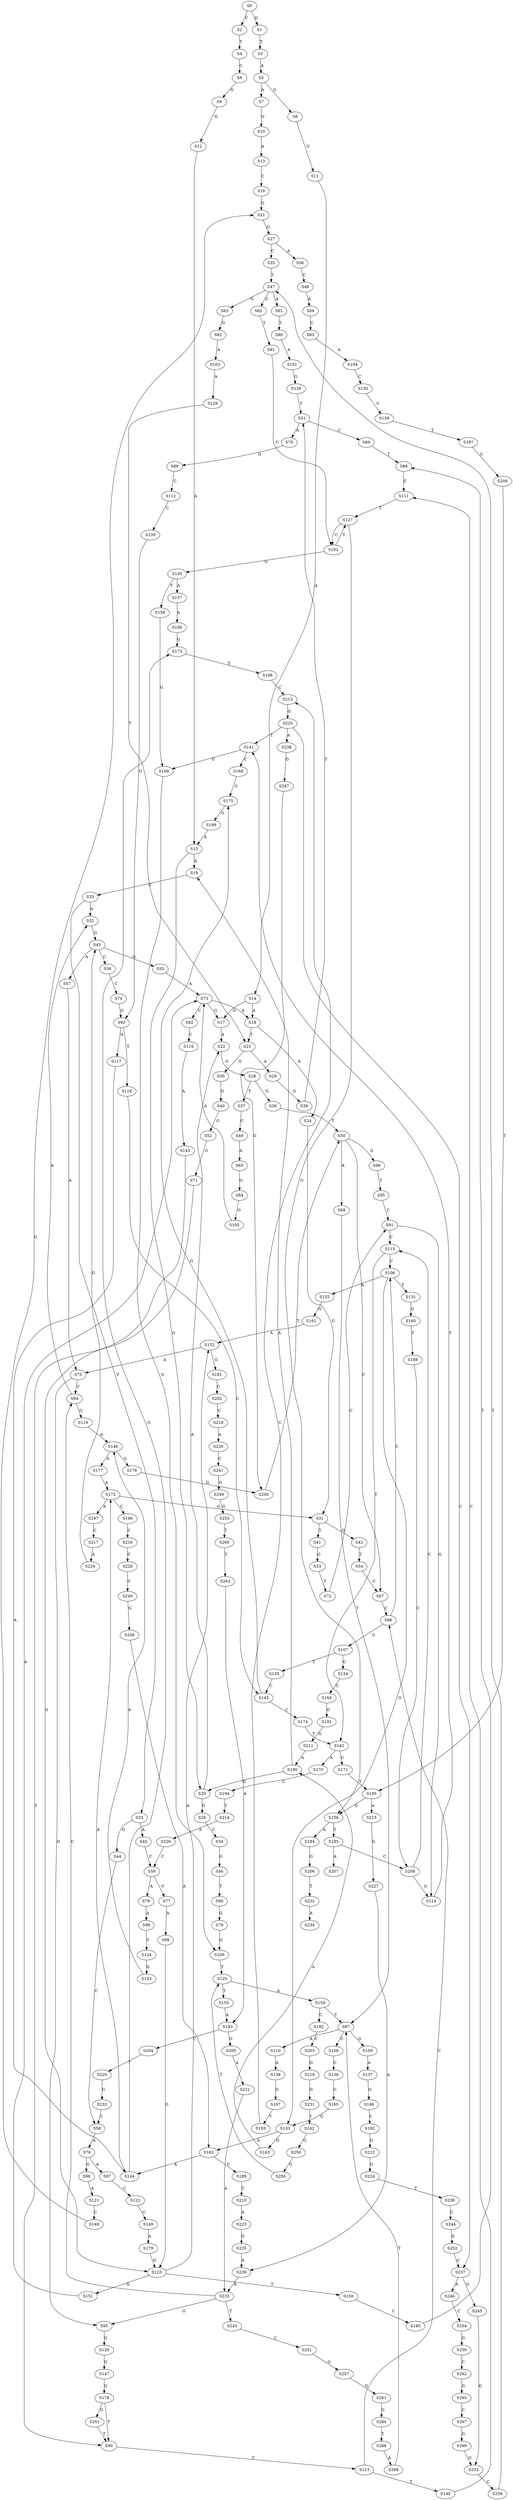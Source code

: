 strict digraph  {
	S0 -> S1 [ label = G ];
	S0 -> S2 [ label = C ];
	S1 -> S3 [ label = T ];
	S2 -> S4 [ label = T ];
	S3 -> S5 [ label = A ];
	S4 -> S6 [ label = C ];
	S5 -> S7 [ label = A ];
	S5 -> S8 [ label = G ];
	S6 -> S9 [ label = G ];
	S7 -> S10 [ label = G ];
	S8 -> S11 [ label = G ];
	S9 -> S12 [ label = G ];
	S10 -> S13 [ label = A ];
	S11 -> S14 [ label = A ];
	S12 -> S15 [ label = A ];
	S13 -> S16 [ label = C ];
	S14 -> S17 [ label = G ];
	S14 -> S18 [ label = A ];
	S15 -> S19 [ label = A ];
	S15 -> S20 [ label = G ];
	S16 -> S21 [ label = G ];
	S17 -> S22 [ label = A ];
	S18 -> S23 [ label = T ];
	S18 -> S24 [ label = A ];
	S19 -> S25 [ label = C ];
	S20 -> S22 [ label = A ];
	S20 -> S26 [ label = G ];
	S21 -> S27 [ label = G ];
	S22 -> S28 [ label = G ];
	S23 -> S29 [ label = A ];
	S23 -> S30 [ label = G ];
	S24 -> S31 [ label = G ];
	S25 -> S32 [ label = A ];
	S25 -> S33 [ label = T ];
	S26 -> S34 [ label = C ];
	S27 -> S35 [ label = C ];
	S27 -> S36 [ label = A ];
	S28 -> S37 [ label = T ];
	S28 -> S38 [ label = G ];
	S29 -> S39 [ label = G ];
	S30 -> S40 [ label = G ];
	S31 -> S41 [ label = T ];
	S31 -> S42 [ label = G ];
	S32 -> S43 [ label = G ];
	S33 -> S44 [ label = G ];
	S33 -> S45 [ label = A ];
	S34 -> S46 [ label = G ];
	S35 -> S47 [ label = T ];
	S36 -> S48 [ label = C ];
	S37 -> S49 [ label = C ];
	S38 -> S50 [ label = T ];
	S39 -> S51 [ label = T ];
	S40 -> S52 [ label = G ];
	S41 -> S53 [ label = G ];
	S42 -> S54 [ label = T ];
	S43 -> S55 [ label = G ];
	S43 -> S56 [ label = C ];
	S43 -> S57 [ label = A ];
	S44 -> S58 [ label = C ];
	S45 -> S59 [ label = C ];
	S46 -> S60 [ label = T ];
	S47 -> S61 [ label = A ];
	S47 -> S62 [ label = C ];
	S47 -> S63 [ label = G ];
	S48 -> S64 [ label = A ];
	S49 -> S65 [ label = A ];
	S50 -> S66 [ label = G ];
	S50 -> S67 [ label = C ];
	S50 -> S68 [ label = A ];
	S51 -> S69 [ label = C ];
	S51 -> S70 [ label = A ];
	S52 -> S71 [ label = G ];
	S53 -> S72 [ label = T ];
	S54 -> S67 [ label = C ];
	S55 -> S73 [ label = A ];
	S56 -> S74 [ label = C ];
	S57 -> S75 [ label = A ];
	S58 -> S76 [ label = A ];
	S59 -> S77 [ label = C ];
	S59 -> S78 [ label = A ];
	S60 -> S79 [ label = G ];
	S61 -> S80 [ label = T ];
	S62 -> S81 [ label = T ];
	S63 -> S82 [ label = G ];
	S64 -> S83 [ label = C ];
	S65 -> S84 [ label = G ];
	S66 -> S85 [ label = T ];
	S67 -> S86 [ label = C ];
	S68 -> S87 [ label = T ];
	S69 -> S88 [ label = T ];
	S70 -> S89 [ label = G ];
	S71 -> S90 [ label = T ];
	S72 -> S91 [ label = C ];
	S73 -> S18 [ label = A ];
	S73 -> S92 [ label = C ];
	S73 -> S17 [ label = G ];
	S74 -> S93 [ label = G ];
	S75 -> S94 [ label = C ];
	S75 -> S95 [ label = G ];
	S76 -> S96 [ label = G ];
	S76 -> S97 [ label = A ];
	S77 -> S98 [ label = A ];
	S78 -> S99 [ label = A ];
	S79 -> S100 [ label = G ];
	S80 -> S101 [ label = A ];
	S81 -> S102 [ label = C ];
	S82 -> S103 [ label = A ];
	S83 -> S104 [ label = A ];
	S84 -> S105 [ label = G ];
	S85 -> S91 [ label = C ];
	S86 -> S106 [ label = C ];
	S86 -> S107 [ label = G ];
	S87 -> S108 [ label = C ];
	S87 -> S109 [ label = G ];
	S87 -> S110 [ label = A ];
	S88 -> S111 [ label = C ];
	S89 -> S112 [ label = C ];
	S90 -> S113 [ label = C ];
	S91 -> S114 [ label = G ];
	S91 -> S115 [ label = C ];
	S92 -> S116 [ label = C ];
	S93 -> S117 [ label = A ];
	S93 -> S118 [ label = T ];
	S94 -> S119 [ label = G ];
	S94 -> S32 [ label = A ];
	S95 -> S120 [ label = G ];
	S96 -> S121 [ label = A ];
	S97 -> S122 [ label = C ];
	S98 -> S123 [ label = G ];
	S99 -> S124 [ label = C ];
	S100 -> S125 [ label = T ];
	S101 -> S126 [ label = G ];
	S102 -> S127 [ label = T ];
	S102 -> S128 [ label = G ];
	S103 -> S129 [ label = A ];
	S104 -> S130 [ label = C ];
	S105 -> S73 [ label = A ];
	S106 -> S131 [ label = T ];
	S106 -> S132 [ label = A ];
	S106 -> S133 [ label = G ];
	S107 -> S134 [ label = C ];
	S107 -> S135 [ label = T ];
	S108 -> S136 [ label = C ];
	S109 -> S137 [ label = A ];
	S110 -> S138 [ label = A ];
	S111 -> S127 [ label = T ];
	S112 -> S139 [ label = C ];
	S113 -> S86 [ label = C ];
	S113 -> S140 [ label = T ];
	S114 -> S141 [ label = T ];
	S115 -> S142 [ label = T ];
	S115 -> S106 [ label = C ];
	S116 -> S143 [ label = A ];
	S117 -> S144 [ label = A ];
	S118 -> S145 [ label = C ];
	S119 -> S146 [ label = A ];
	S120 -> S147 [ label = G ];
	S121 -> S148 [ label = C ];
	S122 -> S149 [ label = C ];
	S123 -> S150 [ label = T ];
	S123 -> S151 [ label = G ];
	S123 -> S152 [ label = A ];
	S124 -> S153 [ label = G ];
	S125 -> S154 [ label = A ];
	S125 -> S155 [ label = T ];
	S126 -> S51 [ label = T ];
	S127 -> S156 [ label = G ];
	S127 -> S102 [ label = C ];
	S128 -> S157 [ label = A ];
	S128 -> S158 [ label = T ];
	S129 -> S23 [ label = T ];
	S130 -> S159 [ label = C ];
	S131 -> S160 [ label = G ];
	S132 -> S161 [ label = G ];
	S133 -> S162 [ label = A ];
	S133 -> S163 [ label = G ];
	S134 -> S164 [ label = C ];
	S135 -> S145 [ label = C ];
	S136 -> S165 [ label = C ];
	S137 -> S166 [ label = G ];
	S138 -> S167 [ label = G ];
	S139 -> S93 [ label = G ];
	S140 -> S111 [ label = C ];
	S141 -> S168 [ label = C ];
	S141 -> S169 [ label = G ];
	S142 -> S170 [ label = A ];
	S142 -> S171 [ label = C ];
	S143 -> S123 [ label = G ];
	S144 -> S172 [ label = A ];
	S144 -> S173 [ label = G ];
	S145 -> S174 [ label = C ];
	S145 -> S175 [ label = G ];
	S146 -> S176 [ label = G ];
	S146 -> S177 [ label = A ];
	S147 -> S178 [ label = G ];
	S148 -> S21 [ label = G ];
	S149 -> S179 [ label = A ];
	S150 -> S180 [ label = C ];
	S151 -> S73 [ label = A ];
	S152 -> S181 [ label = G ];
	S152 -> S75 [ label = A ];
	S153 -> S146 [ label = A ];
	S154 -> S87 [ label = T ];
	S154 -> S182 [ label = C ];
	S155 -> S183 [ label = A ];
	S156 -> S184 [ label = A ];
	S156 -> S185 [ label = T ];
	S157 -> S186 [ label = A ];
	S158 -> S169 [ label = G ];
	S159 -> S187 [ label = T ];
	S160 -> S188 [ label = T ];
	S161 -> S152 [ label = A ];
	S162 -> S144 [ label = A ];
	S162 -> S189 [ label = C ];
	S163 -> S190 [ label = A ];
	S164 -> S191 [ label = G ];
	S165 -> S133 [ label = G ];
	S166 -> S192 [ label = C ];
	S167 -> S193 [ label = T ];
	S168 -> S175 [ label = G ];
	S169 -> S100 [ label = G ];
	S170 -> S194 [ label = C ];
	S171 -> S195 [ label = T ];
	S172 -> S31 [ label = G ];
	S172 -> S196 [ label = C ];
	S172 -> S197 [ label = A ];
	S173 -> S198 [ label = T ];
	S174 -> S142 [ label = T ];
	S175 -> S199 [ label = G ];
	S176 -> S200 [ label = G ];
	S177 -> S172 [ label = A ];
	S178 -> S90 [ label = T ];
	S178 -> S201 [ label = G ];
	S179 -> S123 [ label = G ];
	S180 -> S88 [ label = T ];
	S181 -> S202 [ label = C ];
	S182 -> S203 [ label = C ];
	S183 -> S204 [ label = C ];
	S183 -> S205 [ label = G ];
	S184 -> S206 [ label = G ];
	S185 -> S207 [ label = A ];
	S185 -> S208 [ label = C ];
	S186 -> S173 [ label = G ];
	S187 -> S209 [ label = C ];
	S188 -> S208 [ label = C ];
	S189 -> S210 [ label = T ];
	S190 -> S19 [ label = A ];
	S190 -> S20 [ label = G ];
	S191 -> S211 [ label = G ];
	S192 -> S212 [ label = G ];
	S193 -> S213 [ label = C ];
	S194 -> S214 [ label = T ];
	S195 -> S215 [ label = A ];
	S195 -> S156 [ label = G ];
	S196 -> S216 [ label = C ];
	S197 -> S217 [ label = C ];
	S198 -> S213 [ label = C ];
	S199 -> S15 [ label = A ];
	S200 -> S50 [ label = T ];
	S201 -> S90 [ label = T ];
	S202 -> S218 [ label = C ];
	S203 -> S219 [ label = G ];
	S204 -> S220 [ label = T ];
	S205 -> S221 [ label = A ];
	S206 -> S222 [ label = T ];
	S208 -> S115 [ label = C ];
	S208 -> S114 [ label = G ];
	S209 -> S195 [ label = T ];
	S210 -> S223 [ label = A ];
	S211 -> S190 [ label = A ];
	S212 -> S224 [ label = G ];
	S213 -> S225 [ label = G ];
	S214 -> S226 [ label = A ];
	S215 -> S227 [ label = G ];
	S216 -> S228 [ label = C ];
	S217 -> S229 [ label = A ];
	S218 -> S230 [ label = A ];
	S219 -> S231 [ label = G ];
	S220 -> S232 [ label = G ];
	S221 -> S233 [ label = A ];
	S222 -> S234 [ label = A ];
	S223 -> S235 [ label = G ];
	S224 -> S236 [ label = T ];
	S225 -> S237 [ label = C ];
	S225 -> S141 [ label = T ];
	S225 -> S238 [ label = A ];
	S226 -> S59 [ label = C ];
	S227 -> S239 [ label = A ];
	S228 -> S240 [ label = C ];
	S229 -> S43 [ label = G ];
	S230 -> S241 [ label = C ];
	S231 -> S242 [ label = T ];
	S232 -> S58 [ label = C ];
	S233 -> S243 [ label = T ];
	S233 -> S94 [ label = C ];
	S233 -> S95 [ label = G ];
	S235 -> S239 [ label = A ];
	S236 -> S244 [ label = C ];
	S237 -> S245 [ label = G ];
	S237 -> S246 [ label = A ];
	S238 -> S247 [ label = G ];
	S239 -> S233 [ label = A ];
	S240 -> S248 [ label = G ];
	S241 -> S249 [ label = G ];
	S242 -> S250 [ label = G ];
	S243 -> S251 [ label = C ];
	S244 -> S252 [ label = G ];
	S245 -> S253 [ label = G ];
	S246 -> S254 [ label = C ];
	S247 -> S200 [ label = G ];
	S248 -> S162 [ label = A ];
	S249 -> S255 [ label = G ];
	S250 -> S256 [ label = G ];
	S251 -> S257 [ label = G ];
	S252 -> S237 [ label = C ];
	S253 -> S258 [ label = C ];
	S254 -> S259 [ label = G ];
	S255 -> S260 [ label = T ];
	S256 -> S125 [ label = T ];
	S257 -> S261 [ label = G ];
	S258 -> S47 [ label = T ];
	S259 -> S262 [ label = C ];
	S260 -> S263 [ label = T ];
	S261 -> S264 [ label = G ];
	S262 -> S265 [ label = G ];
	S263 -> S183 [ label = A ];
	S264 -> S266 [ label = T ];
	S265 -> S267 [ label = C ];
	S266 -> S268 [ label = A ];
	S267 -> S269 [ label = G ];
	S268 -> S87 [ label = T ];
	S269 -> S253 [ label = G ];
}
